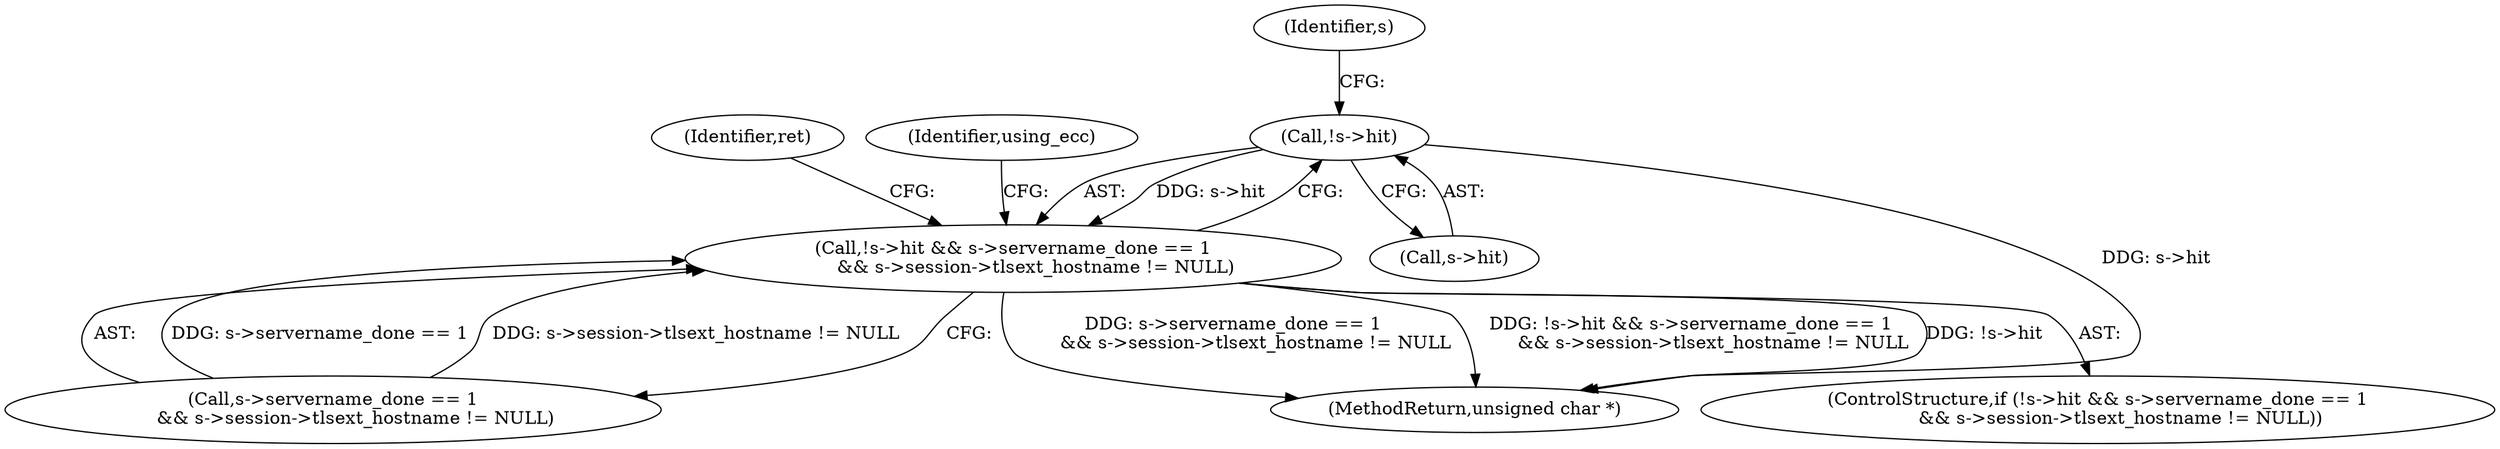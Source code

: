 digraph "0_openssl_4ad93618d26a3ea23d36ad5498ff4f59eff3a4d2_6@pointer" {
"1000259" [label="(Call,!s->hit)"];
"1000258" [label="(Call,!s->hit && s->servername_done == 1\n        && s->session->tlsext_hostname != NULL)"];
"1000260" [label="(Call,s->hit)"];
"1000794" [label="(MethodReturn,unsigned char *)"];
"1000279" [label="(Identifier,ret)"];
"1000263" [label="(Call,s->servername_done == 1\n        && s->session->tlsext_hostname != NULL)"];
"1000259" [label="(Call,!s->hit)"];
"1000258" [label="(Call,!s->hit && s->servername_done == 1\n        && s->session->tlsext_hostname != NULL)"];
"1000266" [label="(Identifier,s)"];
"1000257" [label="(ControlStructure,if (!s->hit && s->servername_done == 1\n        && s->session->tlsext_hostname != NULL))"];
"1000291" [label="(Identifier,using_ecc)"];
"1000259" -> "1000258"  [label="AST: "];
"1000259" -> "1000260"  [label="CFG: "];
"1000260" -> "1000259"  [label="AST: "];
"1000266" -> "1000259"  [label="CFG: "];
"1000258" -> "1000259"  [label="CFG: "];
"1000259" -> "1000794"  [label="DDG: s->hit"];
"1000259" -> "1000258"  [label="DDG: s->hit"];
"1000258" -> "1000257"  [label="AST: "];
"1000258" -> "1000263"  [label="CFG: "];
"1000263" -> "1000258"  [label="AST: "];
"1000279" -> "1000258"  [label="CFG: "];
"1000291" -> "1000258"  [label="CFG: "];
"1000258" -> "1000794"  [label="DDG: !s->hit"];
"1000258" -> "1000794"  [label="DDG: s->servername_done == 1\n        && s->session->tlsext_hostname != NULL"];
"1000258" -> "1000794"  [label="DDG: !s->hit && s->servername_done == 1\n        && s->session->tlsext_hostname != NULL"];
"1000263" -> "1000258"  [label="DDG: s->servername_done == 1"];
"1000263" -> "1000258"  [label="DDG: s->session->tlsext_hostname != NULL"];
}
